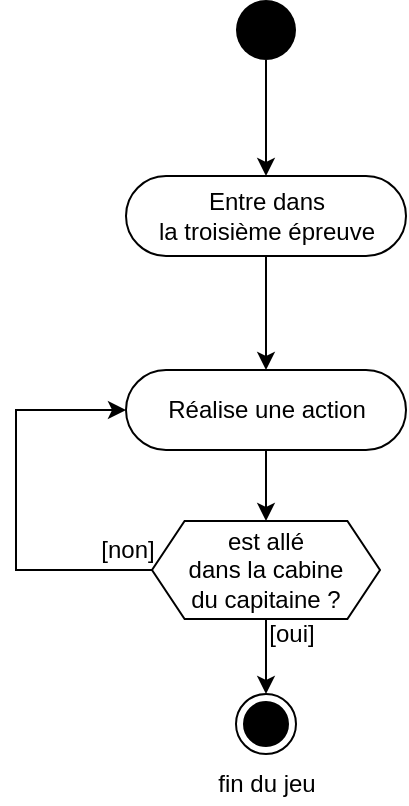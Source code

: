 <mxfile version="14.4.3" type="device"><diagram id="gnBzezKpVYX1LDQUWSI4" name="Page-1"><mxGraphModel dx="585" dy="334" grid="0" gridSize="10" guides="1" tooltips="1" connect="1" arrows="1" fold="1" page="1" pageScale="1" pageWidth="100000" pageHeight="1600" math="0" shadow="0"><root><mxCell id="0"/><mxCell id="1" parent="0"/><mxCell id="3TG9eYnXZ2S0aWuO_8vU-8" style="edgeStyle=orthogonalEdgeStyle;rounded=0;orthogonalLoop=1;jettySize=auto;html=1;entryX=0.5;entryY=0;entryDx=0;entryDy=0;" parent="1" source="3TG9eYnXZ2S0aWuO_8vU-1" target="3TG9eYnXZ2S0aWuO_8vU-2" edge="1"><mxGeometry relative="1" as="geometry"/></mxCell><mxCell id="3TG9eYnXZ2S0aWuO_8vU-1" value="" style="ellipse;fillColor=#000000;strokeColor=none;" parent="1" vertex="1"><mxGeometry x="427" y="103" width="30" height="30" as="geometry"/></mxCell><mxCell id="3TG9eYnXZ2S0aWuO_8vU-7" style="edgeStyle=orthogonalEdgeStyle;rounded=0;orthogonalLoop=1;jettySize=auto;html=1;" parent="1" source="3TG9eYnXZ2S0aWuO_8vU-2" target="3TG9eYnXZ2S0aWuO_8vU-3" edge="1"><mxGeometry relative="1" as="geometry"/></mxCell><mxCell id="3TG9eYnXZ2S0aWuO_8vU-2" value="Entre dans&lt;br&gt;la troisième épreuve" style="html=1;align=center;verticalAlign=middle;rounded=1;absoluteArcSize=1;arcSize=49;dashed=0;" parent="1" vertex="1"><mxGeometry x="372" y="191" width="140" height="40" as="geometry"/></mxCell><mxCell id="3TG9eYnXZ2S0aWuO_8vU-6" style="edgeStyle=orthogonalEdgeStyle;rounded=0;orthogonalLoop=1;jettySize=auto;html=1;" parent="1" source="3TG9eYnXZ2S0aWuO_8vU-3" target="X0gwGMlb7ie-30QPsjsP-4" edge="1"><mxGeometry relative="1" as="geometry"><mxPoint x="442" y="367" as="targetPoint"/></mxGeometry></mxCell><mxCell id="3TG9eYnXZ2S0aWuO_8vU-3" value="Réalise une action" style="html=1;align=center;verticalAlign=middle;rounded=1;absoluteArcSize=1;arcSize=49;dashed=0;" parent="1" vertex="1"><mxGeometry x="372" y="288" width="140" height="40" as="geometry"/></mxCell><mxCell id="3TG9eYnXZ2S0aWuO_8vU-5" style="edgeStyle=orthogonalEdgeStyle;rounded=0;orthogonalLoop=1;jettySize=auto;html=1;" parent="1" source="X0gwGMlb7ie-30QPsjsP-4" target="3TG9eYnXZ2S0aWuO_8vU-3" edge="1"><mxGeometry relative="1" as="geometry"><Array as="points"><mxPoint x="317" y="388"/><mxPoint x="317" y="308"/></Array><mxPoint x="427" y="382" as="sourcePoint"/></mxGeometry></mxCell><mxCell id="3TG9eYnXZ2S0aWuO_8vU-11" style="edgeStyle=orthogonalEdgeStyle;rounded=0;orthogonalLoop=1;jettySize=auto;html=1;" parent="1" source="X0gwGMlb7ie-30QPsjsP-4" target="3TG9eYnXZ2S0aWuO_8vU-10" edge="1"><mxGeometry relative="1" as="geometry"><mxPoint x="442" y="432" as="targetPoint"/><mxPoint x="442" y="397" as="sourcePoint"/></mxGeometry></mxCell><mxCell id="3TG9eYnXZ2S0aWuO_8vU-10" value="" style="ellipse;html=1;shape=endState;fillColor=#000000;strokeColor=#000000;" parent="1" vertex="1"><mxGeometry x="427" y="450" width="30" height="30" as="geometry"/></mxCell><mxCell id="3TG9eYnXZ2S0aWuO_8vU-14" value="[oui]" style="text;html=1;strokeColor=none;fillColor=none;align=center;verticalAlign=middle;whiteSpace=wrap;rounded=0;" parent="1" vertex="1"><mxGeometry x="440" y="410" width="30" height="20" as="geometry"/></mxCell><mxCell id="3TG9eYnXZ2S0aWuO_8vU-15" value="[non]" style="text;html=1;strokeColor=none;fillColor=none;align=center;verticalAlign=middle;whiteSpace=wrap;rounded=0;" parent="1" vertex="1"><mxGeometry x="346" y="368" width="54" height="20" as="geometry"/></mxCell><mxCell id="4" value="fin du jeu" style="text;html=1;strokeColor=none;fillColor=none;align=center;verticalAlign=middle;whiteSpace=wrap;rounded=0;" parent="1" vertex="1"><mxGeometry x="390.75" y="485" width="102.5" height="20" as="geometry"/></mxCell><mxCell id="X0gwGMlb7ie-30QPsjsP-4" value="est allé&lt;br&gt;dans la cabine&lt;br&gt;du capitaine ?" style="shape=hexagon;html=1;whiteSpace=wrap;perimeter=hexagonPerimeter;rounded=0;size=0.143;" vertex="1" parent="1"><mxGeometry x="385" y="363.5" width="114" height="49" as="geometry"/></mxCell></root></mxGraphModel></diagram></mxfile>